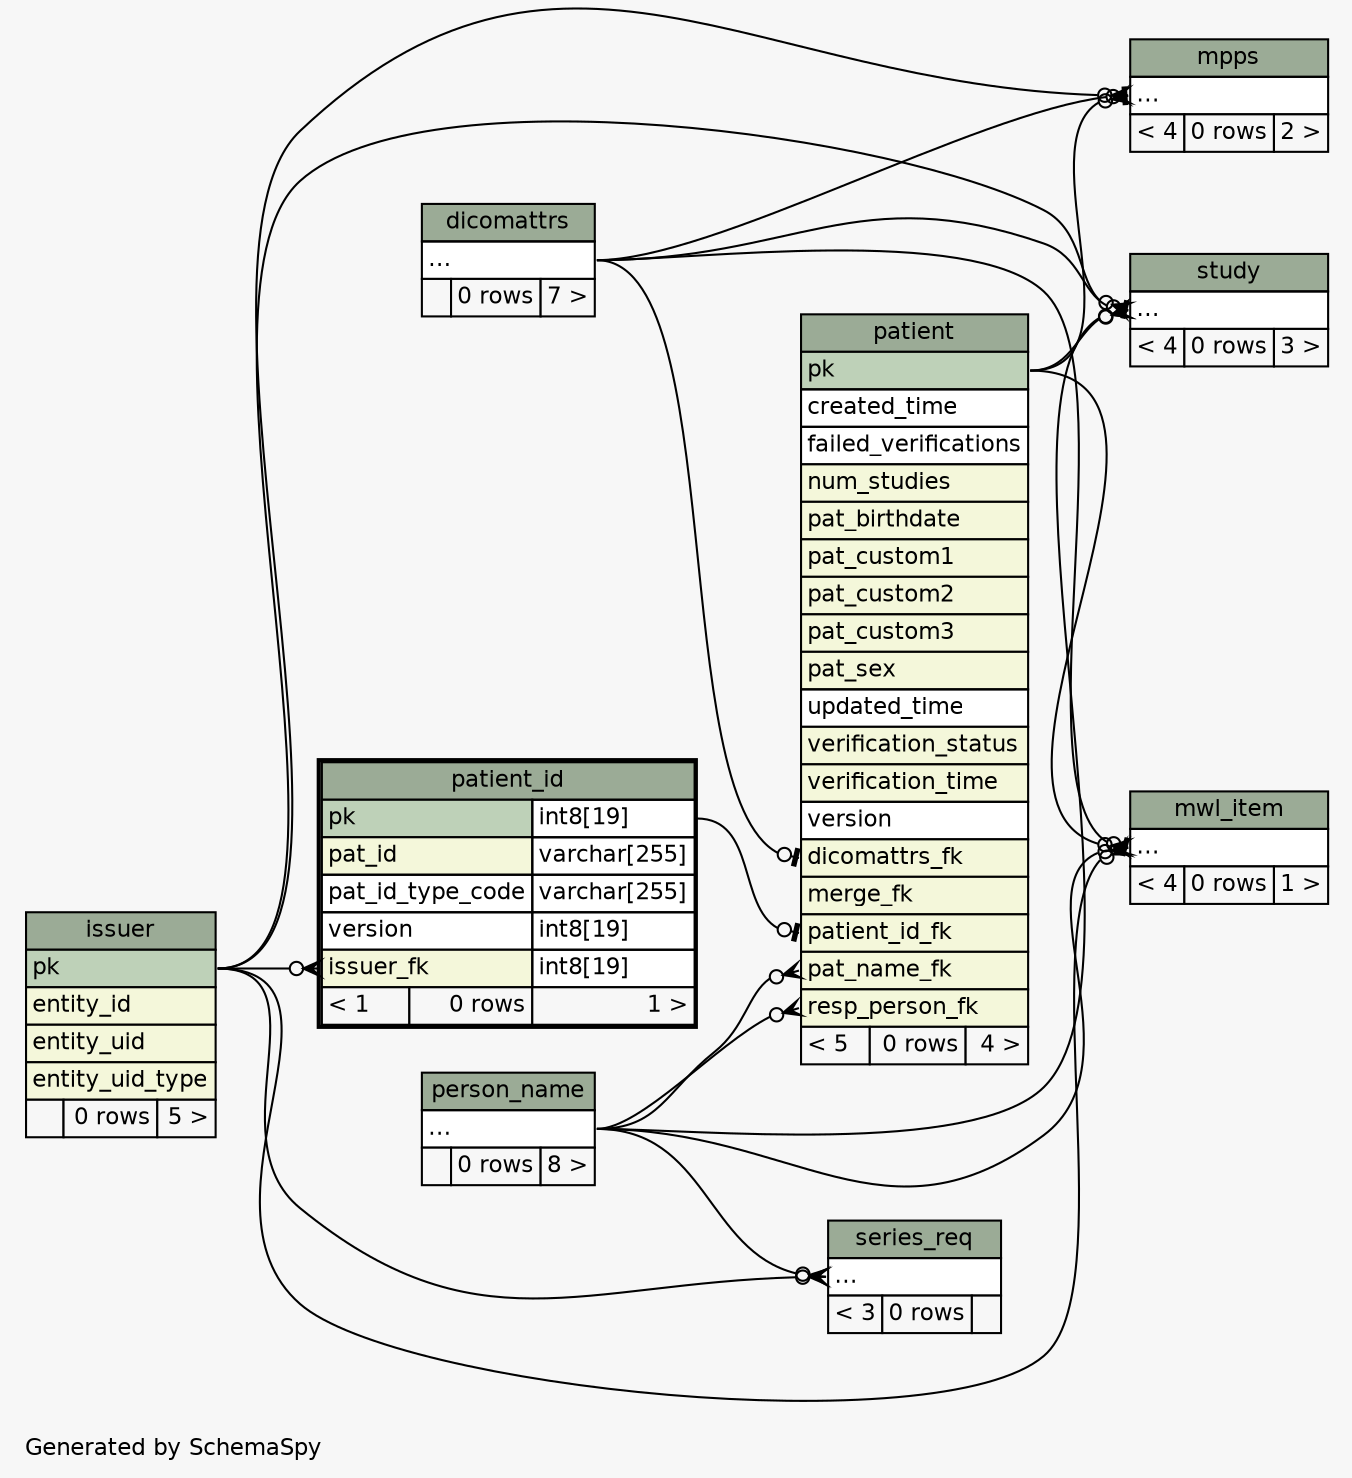 // dot 2.40.1 on Linux 4.15.0-39-generic
// SchemaSpy rev 590
digraph "twoDegreesRelationshipsDiagram" {
  graph [
    rankdir="RL"
    bgcolor="#f7f7f7"
    label="\nGenerated by SchemaSpy"
    labeljust="l"
    nodesep="0.18"
    ranksep="0.46"
    fontname="Helvetica"
    fontsize="11"
  ];
  node [
    fontname="Helvetica"
    fontsize="11"
    shape="plaintext"
  ];
  edge [
    arrowsize="0.8"
  ];
  "mpps":"elipses":w -> "issuer":"pk":e [arrowhead=none dir=back arrowtail=crowodot];
  "mpps":"elipses":w -> "dicomattrs":"elipses":e [arrowhead=none dir=back arrowtail=teeodot];
  "mpps":"elipses":w -> "patient":"pk":e [arrowhead=none dir=back arrowtail=crowodot];
  "mwl_item":"elipses":w -> "issuer":"pk":e [arrowhead=none dir=back arrowtail=crowodot];
  "mwl_item":"elipses":w -> "dicomattrs":"elipses":e [arrowhead=none dir=back arrowtail=teeodot];
  "mwl_item":"elipses":w -> "patient":"pk":e [arrowhead=none dir=back arrowtail=crowodot];
  "mwl_item":"elipses":w -> "person_name":"elipses":e [arrowhead=none dir=back arrowtail=crowodot];
  "patient":"dicomattrs_fk":w -> "dicomattrs":"elipses":e [arrowhead=none dir=back arrowtail=teeodot];
  "patient":"pat_name_fk":w -> "person_name":"elipses":e [arrowhead=none dir=back arrowtail=crowodot];
  "patient":"patient_id_fk":w -> "patient_id":"pk.type":e [arrowhead=none dir=back arrowtail=teeodot];
  "patient":"resp_person_fk":w -> "person_name":"elipses":e [arrowhead=none dir=back arrowtail=crowodot];
  "patient_id":"issuer_fk":w -> "issuer":"pk":e [arrowhead=none dir=back arrowtail=crowodot];
  "series_req":"elipses":w -> "issuer":"pk":e [arrowhead=none dir=back arrowtail=crowodot];
  "series_req":"elipses":w -> "person_name":"elipses":e [arrowhead=none dir=back arrowtail=crowodot];
  "study":"elipses":w -> "issuer":"pk":e [arrowhead=none dir=back arrowtail=crowodot];
  "study":"elipses":w -> "dicomattrs":"elipses":e [arrowhead=none dir=back arrowtail=teeodot];
  "study":"elipses":w -> "patient":"pk":e [arrowhead=none dir=back arrowtail=crowodot];
  "study":"elipses":w -> "person_name":"elipses":e [arrowhead=none dir=back arrowtail=crowodot];
  "dicomattrs" [
    label=<
    <TABLE BORDER="0" CELLBORDER="1" CELLSPACING="0" BGCOLOR="#ffffff">
      <TR><TD COLSPAN="3" BGCOLOR="#9bab96" ALIGN="CENTER">dicomattrs</TD></TR>
      <TR><TD PORT="elipses" COLSPAN="3" ALIGN="LEFT">...</TD></TR>
      <TR><TD ALIGN="LEFT" BGCOLOR="#f7f7f7">  </TD><TD ALIGN="RIGHT" BGCOLOR="#f7f7f7">0 rows</TD><TD ALIGN="RIGHT" BGCOLOR="#f7f7f7">7 &gt;</TD></TR>
    </TABLE>>
    URL="dicomattrs.html"
    tooltip="dicomattrs"
  ];
  "issuer" [
    label=<
    <TABLE BORDER="0" CELLBORDER="1" CELLSPACING="0" BGCOLOR="#ffffff">
      <TR><TD COLSPAN="3" BGCOLOR="#9bab96" ALIGN="CENTER">issuer</TD></TR>
      <TR><TD PORT="pk" COLSPAN="3" BGCOLOR="#bed1b8" ALIGN="LEFT">pk</TD></TR>
      <TR><TD PORT="entity_id" COLSPAN="3" BGCOLOR="#f4f7da" ALIGN="LEFT">entity_id</TD></TR>
      <TR><TD PORT="entity_uid" COLSPAN="3" BGCOLOR="#f4f7da" ALIGN="LEFT">entity_uid</TD></TR>
      <TR><TD PORT="entity_uid_type" COLSPAN="3" BGCOLOR="#f4f7da" ALIGN="LEFT">entity_uid_type</TD></TR>
      <TR><TD ALIGN="LEFT" BGCOLOR="#f7f7f7">  </TD><TD ALIGN="RIGHT" BGCOLOR="#f7f7f7">0 rows</TD><TD ALIGN="RIGHT" BGCOLOR="#f7f7f7">5 &gt;</TD></TR>
    </TABLE>>
    URL="issuer.html"
    tooltip="issuer"
  ];
  "mpps" [
    label=<
    <TABLE BORDER="0" CELLBORDER="1" CELLSPACING="0" BGCOLOR="#ffffff">
      <TR><TD COLSPAN="3" BGCOLOR="#9bab96" ALIGN="CENTER">mpps</TD></TR>
      <TR><TD PORT="elipses" COLSPAN="3" ALIGN="LEFT">...</TD></TR>
      <TR><TD ALIGN="LEFT" BGCOLOR="#f7f7f7">&lt; 4</TD><TD ALIGN="RIGHT" BGCOLOR="#f7f7f7">0 rows</TD><TD ALIGN="RIGHT" BGCOLOR="#f7f7f7">2 &gt;</TD></TR>
    </TABLE>>
    URL="mpps.html"
    tooltip="mpps"
  ];
  "mwl_item" [
    label=<
    <TABLE BORDER="0" CELLBORDER="1" CELLSPACING="0" BGCOLOR="#ffffff">
      <TR><TD COLSPAN="3" BGCOLOR="#9bab96" ALIGN="CENTER">mwl_item</TD></TR>
      <TR><TD PORT="elipses" COLSPAN="3" ALIGN="LEFT">...</TD></TR>
      <TR><TD ALIGN="LEFT" BGCOLOR="#f7f7f7">&lt; 4</TD><TD ALIGN="RIGHT" BGCOLOR="#f7f7f7">0 rows</TD><TD ALIGN="RIGHT" BGCOLOR="#f7f7f7">1 &gt;</TD></TR>
    </TABLE>>
    URL="mwl_item.html"
    tooltip="mwl_item"
  ];
  "patient" [
    label=<
    <TABLE BORDER="0" CELLBORDER="1" CELLSPACING="0" BGCOLOR="#ffffff">
      <TR><TD COLSPAN="3" BGCOLOR="#9bab96" ALIGN="CENTER">patient</TD></TR>
      <TR><TD PORT="pk" COLSPAN="3" BGCOLOR="#bed1b8" ALIGN="LEFT">pk</TD></TR>
      <TR><TD PORT="created_time" COLSPAN="3" ALIGN="LEFT">created_time</TD></TR>
      <TR><TD PORT="failed_verifications" COLSPAN="3" ALIGN="LEFT">failed_verifications</TD></TR>
      <TR><TD PORT="num_studies" COLSPAN="3" BGCOLOR="#f4f7da" ALIGN="LEFT">num_studies</TD></TR>
      <TR><TD PORT="pat_birthdate" COLSPAN="3" BGCOLOR="#f4f7da" ALIGN="LEFT">pat_birthdate</TD></TR>
      <TR><TD PORT="pat_custom1" COLSPAN="3" BGCOLOR="#f4f7da" ALIGN="LEFT">pat_custom1</TD></TR>
      <TR><TD PORT="pat_custom2" COLSPAN="3" BGCOLOR="#f4f7da" ALIGN="LEFT">pat_custom2</TD></TR>
      <TR><TD PORT="pat_custom3" COLSPAN="3" BGCOLOR="#f4f7da" ALIGN="LEFT">pat_custom3</TD></TR>
      <TR><TD PORT="pat_sex" COLSPAN="3" BGCOLOR="#f4f7da" ALIGN="LEFT">pat_sex</TD></TR>
      <TR><TD PORT="updated_time" COLSPAN="3" ALIGN="LEFT">updated_time</TD></TR>
      <TR><TD PORT="verification_status" COLSPAN="3" BGCOLOR="#f4f7da" ALIGN="LEFT">verification_status</TD></TR>
      <TR><TD PORT="verification_time" COLSPAN="3" BGCOLOR="#f4f7da" ALIGN="LEFT">verification_time</TD></TR>
      <TR><TD PORT="version" COLSPAN="3" ALIGN="LEFT">version</TD></TR>
      <TR><TD PORT="dicomattrs_fk" COLSPAN="3" BGCOLOR="#f4f7da" ALIGN="LEFT">dicomattrs_fk</TD></TR>
      <TR><TD PORT="merge_fk" COLSPAN="3" BGCOLOR="#f4f7da" ALIGN="LEFT">merge_fk</TD></TR>
      <TR><TD PORT="patient_id_fk" COLSPAN="3" BGCOLOR="#f4f7da" ALIGN="LEFT">patient_id_fk</TD></TR>
      <TR><TD PORT="pat_name_fk" COLSPAN="3" BGCOLOR="#f4f7da" ALIGN="LEFT">pat_name_fk</TD></TR>
      <TR><TD PORT="resp_person_fk" COLSPAN="3" BGCOLOR="#f4f7da" ALIGN="LEFT">resp_person_fk</TD></TR>
      <TR><TD ALIGN="LEFT" BGCOLOR="#f7f7f7">&lt; 5</TD><TD ALIGN="RIGHT" BGCOLOR="#f7f7f7">0 rows</TD><TD ALIGN="RIGHT" BGCOLOR="#f7f7f7">4 &gt;</TD></TR>
    </TABLE>>
    URL="patient.html"
    tooltip="patient"
  ];
  "patient_id" [
    label=<
    <TABLE BORDER="2" CELLBORDER="1" CELLSPACING="0" BGCOLOR="#ffffff">
      <TR><TD COLSPAN="3" BGCOLOR="#9bab96" ALIGN="CENTER">patient_id</TD></TR>
      <TR><TD PORT="pk" COLSPAN="2" BGCOLOR="#bed1b8" ALIGN="LEFT">pk</TD><TD PORT="pk.type" ALIGN="LEFT">int8[19]</TD></TR>
      <TR><TD PORT="pat_id" COLSPAN="2" BGCOLOR="#f4f7da" ALIGN="LEFT">pat_id</TD><TD PORT="pat_id.type" ALIGN="LEFT">varchar[255]</TD></TR>
      <TR><TD PORT="pat_id_type_code" COLSPAN="2" ALIGN="LEFT">pat_id_type_code</TD><TD PORT="pat_id_type_code.type" ALIGN="LEFT">varchar[255]</TD></TR>
      <TR><TD PORT="version" COLSPAN="2" ALIGN="LEFT">version</TD><TD PORT="version.type" ALIGN="LEFT">int8[19]</TD></TR>
      <TR><TD PORT="issuer_fk" COLSPAN="2" BGCOLOR="#f4f7da" ALIGN="LEFT">issuer_fk</TD><TD PORT="issuer_fk.type" ALIGN="LEFT">int8[19]</TD></TR>
      <TR><TD ALIGN="LEFT" BGCOLOR="#f7f7f7">&lt; 1</TD><TD ALIGN="RIGHT" BGCOLOR="#f7f7f7">0 rows</TD><TD ALIGN="RIGHT" BGCOLOR="#f7f7f7">1 &gt;</TD></TR>
    </TABLE>>
    URL="patient_id.html"
    tooltip="patient_id"
  ];
  "person_name" [
    label=<
    <TABLE BORDER="0" CELLBORDER="1" CELLSPACING="0" BGCOLOR="#ffffff">
      <TR><TD COLSPAN="3" BGCOLOR="#9bab96" ALIGN="CENTER">person_name</TD></TR>
      <TR><TD PORT="elipses" COLSPAN="3" ALIGN="LEFT">...</TD></TR>
      <TR><TD ALIGN="LEFT" BGCOLOR="#f7f7f7">  </TD><TD ALIGN="RIGHT" BGCOLOR="#f7f7f7">0 rows</TD><TD ALIGN="RIGHT" BGCOLOR="#f7f7f7">8 &gt;</TD></TR>
    </TABLE>>
    URL="person_name.html"
    tooltip="person_name"
  ];
  "series_req" [
    label=<
    <TABLE BORDER="0" CELLBORDER="1" CELLSPACING="0" BGCOLOR="#ffffff">
      <TR><TD COLSPAN="3" BGCOLOR="#9bab96" ALIGN="CENTER">series_req</TD></TR>
      <TR><TD PORT="elipses" COLSPAN="3" ALIGN="LEFT">...</TD></TR>
      <TR><TD ALIGN="LEFT" BGCOLOR="#f7f7f7">&lt; 3</TD><TD ALIGN="RIGHT" BGCOLOR="#f7f7f7">0 rows</TD><TD ALIGN="RIGHT" BGCOLOR="#f7f7f7">  </TD></TR>
    </TABLE>>
    URL="series_req.html"
    tooltip="series_req"
  ];
  "study" [
    label=<
    <TABLE BORDER="0" CELLBORDER="1" CELLSPACING="0" BGCOLOR="#ffffff">
      <TR><TD COLSPAN="3" BGCOLOR="#9bab96" ALIGN="CENTER">study</TD></TR>
      <TR><TD PORT="elipses" COLSPAN="3" ALIGN="LEFT">...</TD></TR>
      <TR><TD ALIGN="LEFT" BGCOLOR="#f7f7f7">&lt; 4</TD><TD ALIGN="RIGHT" BGCOLOR="#f7f7f7">0 rows</TD><TD ALIGN="RIGHT" BGCOLOR="#f7f7f7">3 &gt;</TD></TR>
    </TABLE>>
    URL="study.html"
    tooltip="study"
  ];
}
